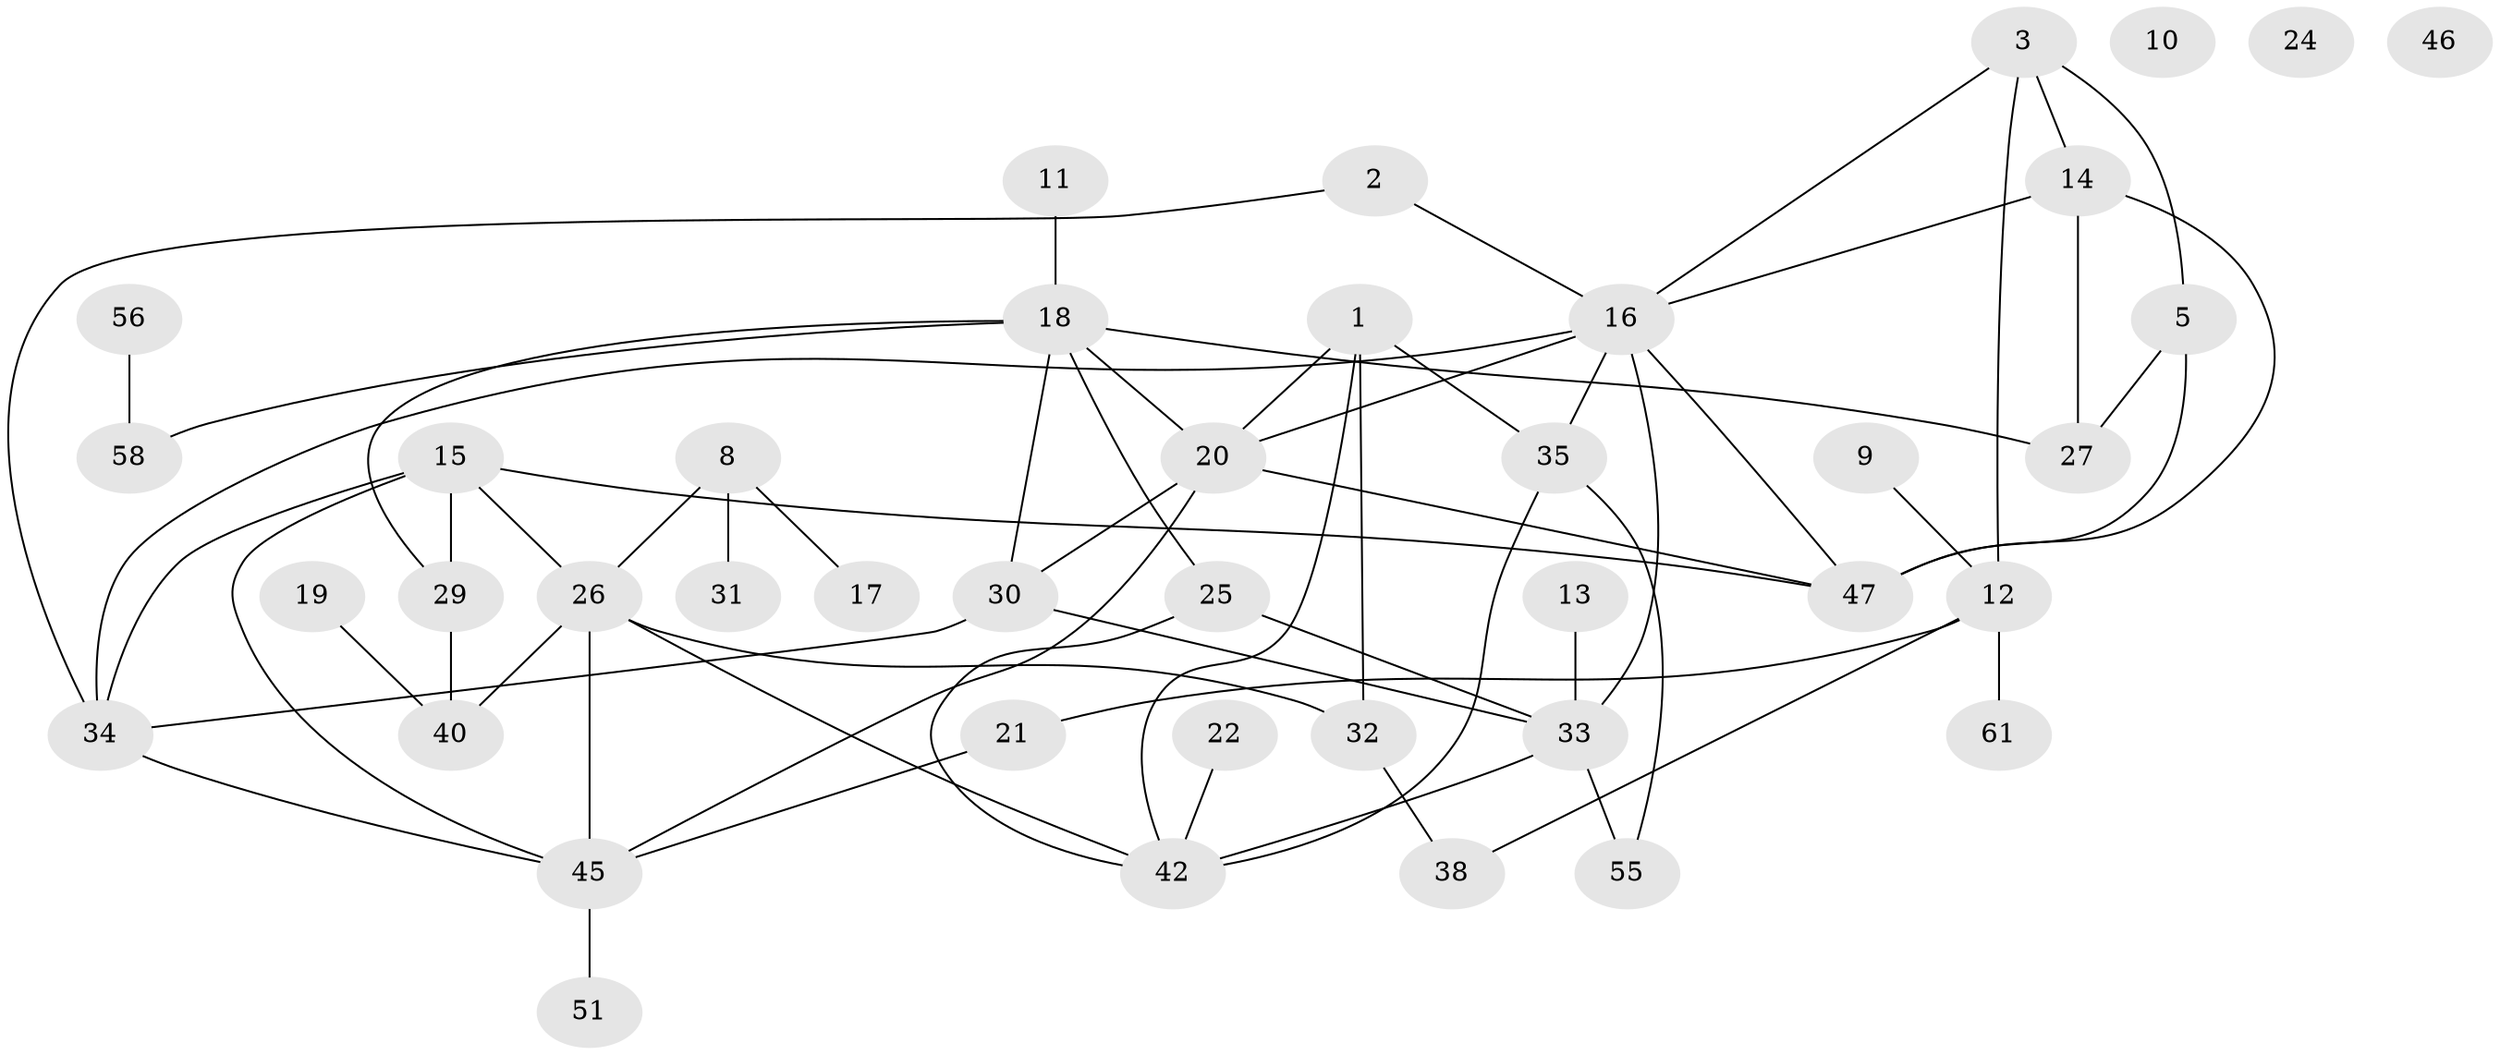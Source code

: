 // Generated by graph-tools (version 1.1) at 2025/23/03/03/25 07:23:26]
// undirected, 41 vertices, 63 edges
graph export_dot {
graph [start="1"]
  node [color=gray90,style=filled];
  1 [super="+6"];
  2 [super="+60"];
  3 [super="+4"];
  5 [super="+7"];
  8 [super="+54"];
  9 [super="+37"];
  10;
  11;
  12 [super="+36"];
  13;
  14 [super="+57"];
  15 [super="+44"];
  16 [super="+59"];
  17 [super="+50"];
  18 [super="+23"];
  19;
  20 [super="+28"];
  21;
  22;
  24;
  25;
  26;
  27;
  29 [super="+49"];
  30 [super="+39"];
  31;
  32 [super="+41"];
  33 [super="+64"];
  34 [super="+43"];
  35;
  38;
  40 [super="+62"];
  42 [super="+52"];
  45 [super="+48"];
  46 [super="+53"];
  47 [super="+63"];
  51;
  55;
  56;
  58;
  61;
  1 -- 32;
  1 -- 42;
  1 -- 35;
  1 -- 20;
  2 -- 34;
  2 -- 16;
  3 -- 14;
  3 -- 5;
  3 -- 12;
  3 -- 16;
  5 -- 27;
  5 -- 47;
  8 -- 26;
  8 -- 31;
  8 -- 17;
  9 -- 12;
  11 -- 18;
  12 -- 38;
  12 -- 61;
  12 -- 21;
  13 -- 33;
  14 -- 27;
  14 -- 16;
  14 -- 47;
  15 -- 29;
  15 -- 45;
  15 -- 47;
  15 -- 26;
  15 -- 34;
  16 -- 34;
  16 -- 35;
  16 -- 33;
  16 -- 20;
  16 -- 47;
  18 -- 29;
  18 -- 58;
  18 -- 30;
  18 -- 20;
  18 -- 27;
  18 -- 25;
  19 -- 40;
  20 -- 47;
  20 -- 45;
  20 -- 30;
  21 -- 45;
  22 -- 42;
  25 -- 42;
  25 -- 33;
  26 -- 40;
  26 -- 45;
  26 -- 42;
  26 -- 32;
  29 -- 40;
  30 -- 33;
  30 -- 34;
  32 -- 38;
  33 -- 55;
  33 -- 42;
  34 -- 45;
  35 -- 42;
  35 -- 55;
  45 -- 51;
  56 -- 58;
}
